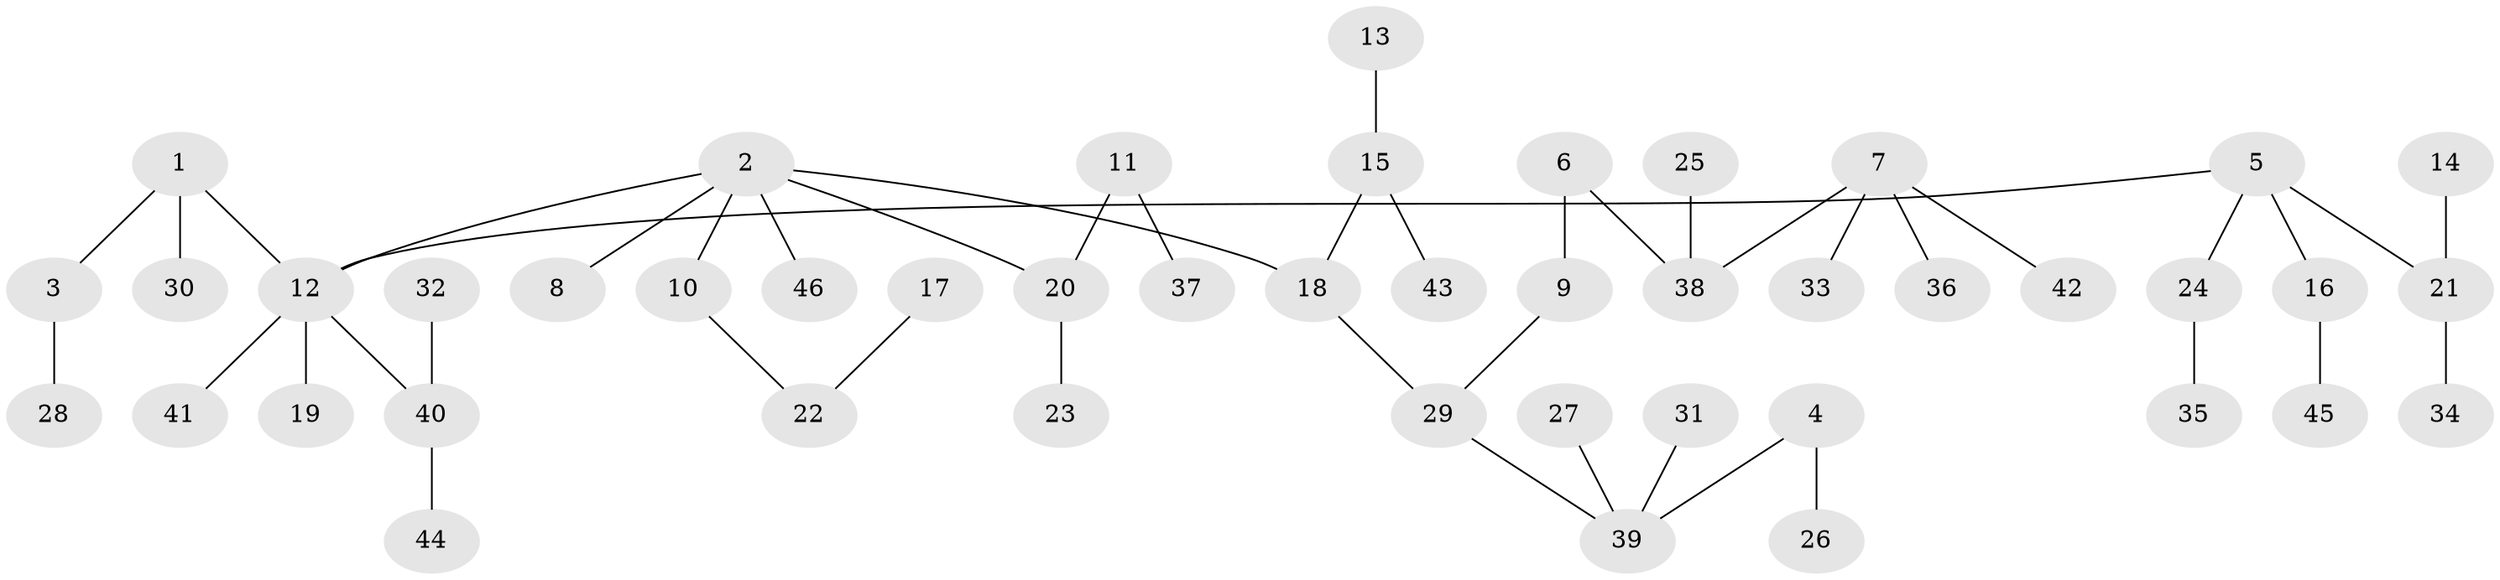 // original degree distribution, {7: 0.01098901098901099, 5: 0.04395604395604396, 3: 0.0989010989010989, 6: 0.01098901098901099, 2: 0.2857142857142857, 4: 0.06593406593406594, 1: 0.4835164835164835}
// Generated by graph-tools (version 1.1) at 2025/02/03/09/25 03:02:28]
// undirected, 46 vertices, 45 edges
graph export_dot {
graph [start="1"]
  node [color=gray90,style=filled];
  1;
  2;
  3;
  4;
  5;
  6;
  7;
  8;
  9;
  10;
  11;
  12;
  13;
  14;
  15;
  16;
  17;
  18;
  19;
  20;
  21;
  22;
  23;
  24;
  25;
  26;
  27;
  28;
  29;
  30;
  31;
  32;
  33;
  34;
  35;
  36;
  37;
  38;
  39;
  40;
  41;
  42;
  43;
  44;
  45;
  46;
  1 -- 3 [weight=1.0];
  1 -- 12 [weight=1.0];
  1 -- 30 [weight=1.0];
  2 -- 8 [weight=1.0];
  2 -- 10 [weight=1.0];
  2 -- 12 [weight=1.0];
  2 -- 18 [weight=1.0];
  2 -- 20 [weight=1.0];
  2 -- 46 [weight=1.0];
  3 -- 28 [weight=1.0];
  4 -- 26 [weight=1.0];
  4 -- 39 [weight=1.0];
  5 -- 12 [weight=1.0];
  5 -- 16 [weight=1.0];
  5 -- 21 [weight=1.0];
  5 -- 24 [weight=1.0];
  6 -- 9 [weight=1.0];
  6 -- 38 [weight=1.0];
  7 -- 33 [weight=1.0];
  7 -- 36 [weight=1.0];
  7 -- 38 [weight=1.0];
  7 -- 42 [weight=1.0];
  9 -- 29 [weight=1.0];
  10 -- 22 [weight=1.0];
  11 -- 20 [weight=1.0];
  11 -- 37 [weight=1.0];
  12 -- 19 [weight=1.0];
  12 -- 40 [weight=1.0];
  12 -- 41 [weight=1.0];
  13 -- 15 [weight=1.0];
  14 -- 21 [weight=1.0];
  15 -- 18 [weight=1.0];
  15 -- 43 [weight=1.0];
  16 -- 45 [weight=1.0];
  17 -- 22 [weight=1.0];
  18 -- 29 [weight=1.0];
  20 -- 23 [weight=1.0];
  21 -- 34 [weight=1.0];
  24 -- 35 [weight=1.0];
  25 -- 38 [weight=1.0];
  27 -- 39 [weight=1.0];
  29 -- 39 [weight=1.0];
  31 -- 39 [weight=1.0];
  32 -- 40 [weight=1.0];
  40 -- 44 [weight=1.0];
}
